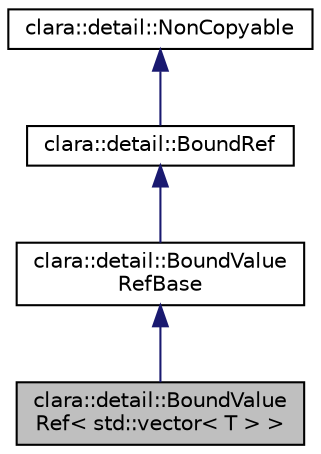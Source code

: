 digraph "clara::detail::BoundValueRef&lt; std::vector&lt; T &gt; &gt;"
{
 // LATEX_PDF_SIZE
  edge [fontname="Helvetica",fontsize="10",labelfontname="Helvetica",labelfontsize="10"];
  node [fontname="Helvetica",fontsize="10",shape=record];
  Node1 [label="clara::detail::BoundValue\lRef\< std::vector\< T \> \>",height=0.2,width=0.4,color="black", fillcolor="grey75", style="filled", fontcolor="black",tooltip=" "];
  Node2 -> Node1 [dir="back",color="midnightblue",fontsize="10",style="solid",fontname="Helvetica"];
  Node2 [label="clara::detail::BoundValue\lRefBase",height=0.2,width=0.4,color="black", fillcolor="white", style="filled",URL="$structclara_1_1detail_1_1BoundValueRefBase.html",tooltip=" "];
  Node3 -> Node2 [dir="back",color="midnightblue",fontsize="10",style="solid",fontname="Helvetica"];
  Node3 [label="clara::detail::BoundRef",height=0.2,width=0.4,color="black", fillcolor="white", style="filled",URL="$structclara_1_1detail_1_1BoundRef.html",tooltip=" "];
  Node4 -> Node3 [dir="back",color="midnightblue",fontsize="10",style="solid",fontname="Helvetica"];
  Node4 [label="clara::detail::NonCopyable",height=0.2,width=0.4,color="black", fillcolor="white", style="filled",URL="$structclara_1_1detail_1_1NonCopyable.html",tooltip=" "];
}
